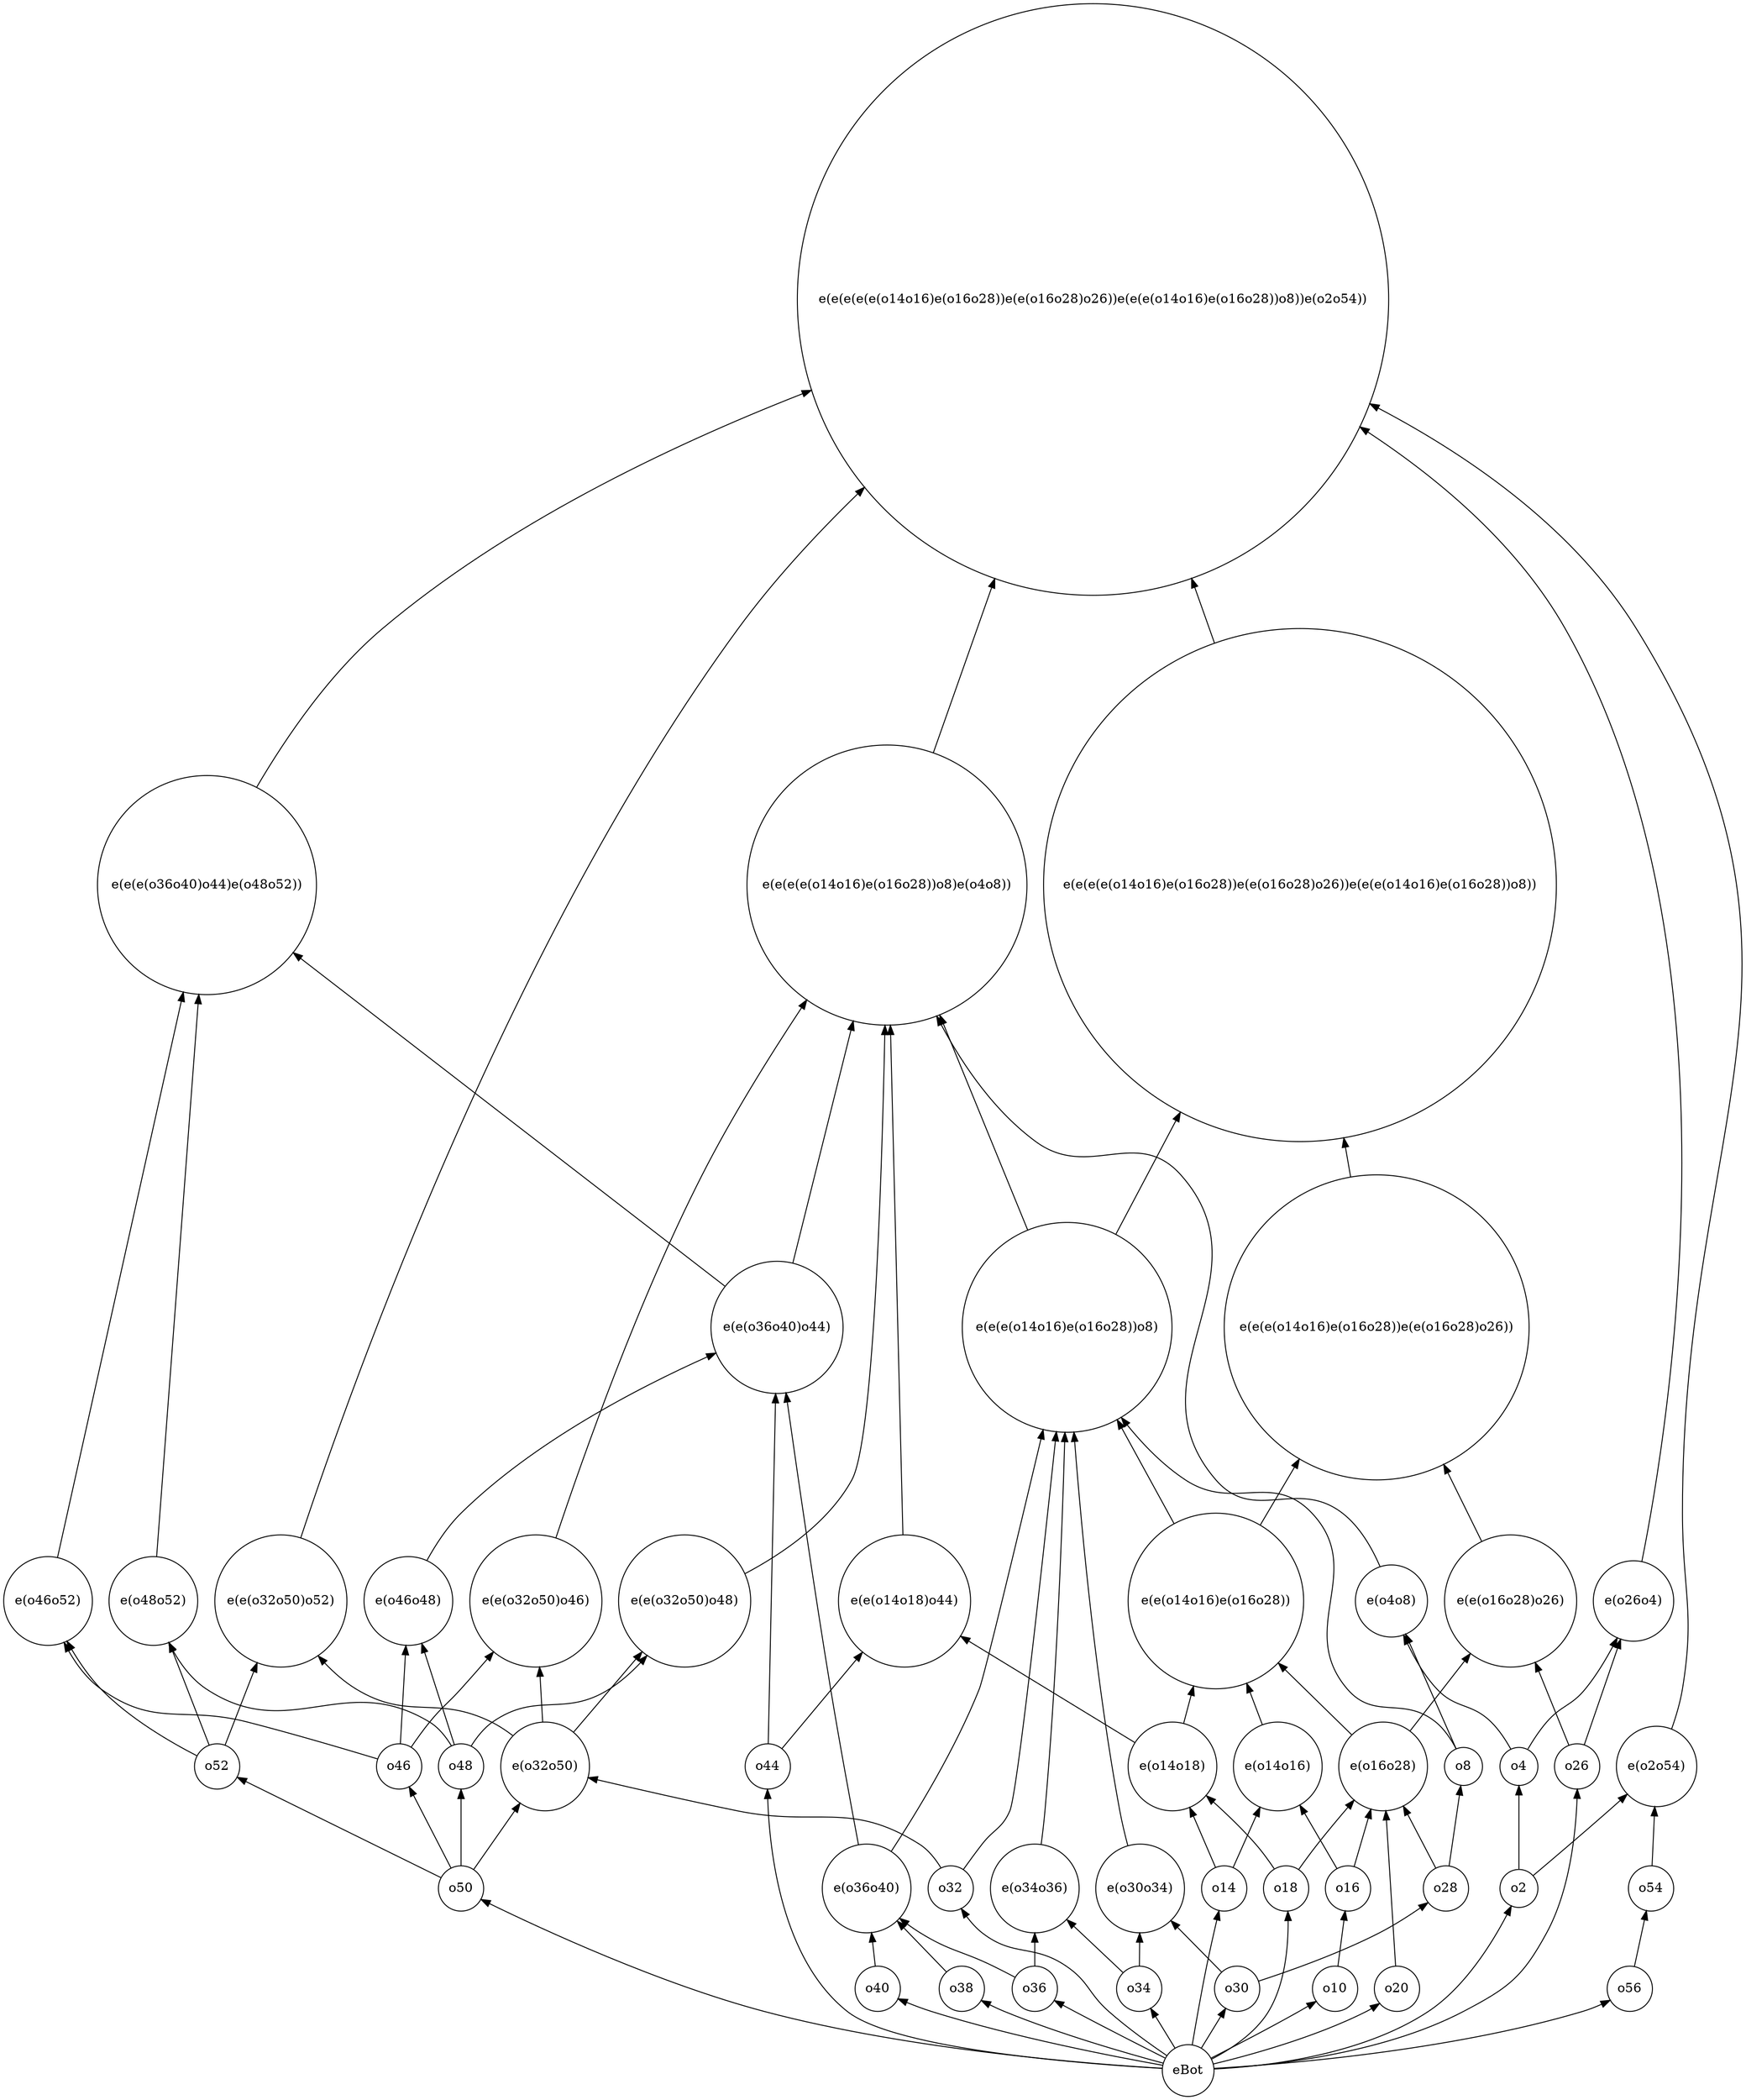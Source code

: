 strict digraph "priss2013-table01" {
	graph [bb="0,0,1888,2264.2",
		rankdir=BT
	];
	node [label="\N"];
	"e(o14o18)"	 [height=1.336,
		pos="625.93,357.58",
		shape=circle,
		width=1.336];
	"e(e(o14o16)e(o16o28))"	 [height=2.6359,
		pos="578.93,536.57",
		shape=circle,
		width=2.6359];
	"e(o14o18)" -> "e(e(o14o16)e(o16o28))"	 [pos="e,603.05,444.73 613.82,404.16 611.28,413.72 608.51,424.17 605.67,434.87"];
	"e(e(o14o18)o44)"	 [height=1.9859,
		pos="914.93,536.57",
		shape=circle,
		width=1.9859];
	"e(o14o18)" -> "e(e(o14o18)o44)"	 [pos="e,854.2,498.37 666.72,383.56 713.09,411.96 789.59,458.81 845.42,493"];
	"e(e(o16o28)o26)"	 [height=1.9859,
		pos="356.93,536.57",
		shape=circle,
		width=1.9859];
	"e(e(e(o14o16)e(o16o28))e(e(o16o28)o26))"	 [height=4.5857,
		pos="442.93,832.54",
		shape=circle,
		width=4.5857];
	"e(e(o16o28)o26)" -> "e(e(e(o14o16)e(o16o28))e(e(o16o28)o26))"	 [pos="e,396.78,673.79 376.76,605.38 381.99,623.24 387.86,643.32 393.9,663.95"];
	"e(o4o8)"	 [height=1.0832,
		pos="228.93,536.57",
		shape=circle,
		width=1.0832];
	"e(e(e(e(o14o16)e(o16o28))o8)e(o4o8))"	 [height=4.2066,
		pos="999.93,1311.2",
		shape=circle,
		width=4.2066];
	"e(o4o8)" -> "e(e(e(e(o14o16)e(o16o28))o8)e(o4o8))"	 [pos="e,950.63,1167.8 218.3,574.26 195.45,661.81 152.63,884.06 268.93,997.63 359.89,1086.5 731.84,966.67 839.93,1033.6 886.76,1062.6 921.33,\
1110.8 946.11,1158.8"];
	"e(o34o36)"	 [height=1.336,
		pos="778.93,225.39",
		shape=circle,
		width=1.336];
	"e(e(e(o14o16)e(o16o28))o8)"	 [height=3.1594,
		pos="739.93,832.54",
		shape=circle,
		width=3.1594];
	"e(o34o36)" -> "e(e(e(o14o16)e(o16o28))o8)"	 [pos="e,740.8,718.67 769.42,272.81 767.3,284.72 765.27,297.54 763.93,309.48 748.59,445.52 742.99,602.55 740.99,708.57"];
	o16	 [height=0.68605,
		pos="439.93,225.39",
		shape=circle,
		width=0.68605];
	"e(o16o28)"	 [height=1.336,
		pos="397.93,357.58",
		shape=circle,
		width=1.336];
	o16 -> "e(o16o28)"	 [pos="e,412.46,311.52 432.61,249.06 427.89,263.71 421.53,283.42 415.55,301.96"];
	"e(o14o16)"	 [height=1.336,
		pos="511.93,357.58",
		shape=circle,
		width=1.336];
	o16 -> "e(o14o16)"	 [pos="e,489.05,315.21 451.49,247.3 460.29,263.21 472.77,285.77 484.11,306.27"];
	"e(e(e(e(o14o16)e(o16o28))e(e(o16o28)o26))e(e(e(o14o16)e(o16o28))o8))"	 [height=7.709,
		pos="552.93,1311.2",
		shape=circle,
		width=7.709];
	"e(e(e(o14o16)e(o16o28))e(e(o16o28)o26))" -> "e(e(e(e(o14o16)e(o16o28))e(e(o16o28)o26))e(e(e(o14o16)e(o16o28))o8))"	 [pos="e,490.71,1040.6 479.86,993.57 482.64,1005.6 485.5,1018 488.38,1030.5"];
	o50	 [height=0.68605,
		pos="1392.9,225.39",
		shape=circle,
		width=0.68605];
	o48	 [height=0.68605,
		pos="1392.9,357.58",
		shape=circle,
		width=0.68605];
	o50 -> o48	 [pos="e,1392.9,332.85 1392.9,250.27 1392.9,270.54 1392.9,299.89 1392.9,322.61"];
	"e(o32o50)"	 [height=1.336,
		pos="1301.9,357.58",
		shape=circle,
		width=1.336];
	o50 -> "e(o32o50)"	 [pos="e,1329.1,317.71 1379.1,246.16 1367.4,262.86 1350.2,287.47 1335,309.22"];
	o52	 [height=0.68605,
		pos="1656.9,357.58",
		shape=circle,
		width=0.68605];
	o50 -> o52	 [pos="e,1635.1,345.82 1415,237.26 1462,260.44 1572.1,314.74 1626,341.34"];
	o46	 [height=0.68605,
		pos="1459.9,357.58",
		shape=circle,
		width=0.68605];
	o50 -> o46	 [pos="e,1449,335.38 1403.8,247.59 1414.8,268.97 1431.9,302.15 1444.3,326.29"];
	"e(o26o4)"	 [height=1.2096,
		pos="127.93,536.57",
		shape=circle,
		width=1.2096];
	"e(e(e(e(e(o14o16)e(o16o28))e(e(o16o28)o26))e(e(e(o14o16)e(o16o28))o8))e(o2o54))"	 [height=8.8825,
		pos="775.93,1944.4",
		shape=circle,
		width=8.8825];
	"e(o26o4)" -> "e(e(e(e(e(o14o16)e(o16o28))e(e(o16o28)o26))e(e(e(o14o16)e(o16o28))o8))e(o2o54))"	 [pos="e,488.75,1803.5 122.06,579.83 103.41,730.1 58.275,1247.8 265.93,1588.7 317.66,1673.6 398.3,1743.4 480.3,1797.9"];
	"e(e(e(e(o14o16)e(o16o28))o8)e(o4o8))" -> "e(e(e(e(e(o14o16)e(o16o28))e(e(o16o28)o26))e(e(e(o14o16)e(o16o28))o8))e(o2o54))"	 [pos="e,882.6,1642.8 949.52,1454.2 930.59,1507.6 908.25,1570.5 886.02,1633.2"];
	"e(o46o52)"	 [height=1.336,
		pos="1839.9,536.57",
		shape=circle,
		width=1.336];
	"e(e(e(o36o40)o44)e(o48o52))"	 [height=3.2858,
		pos="1607.9,1311.2",
		shape=circle,
		width=3.2858];
	"e(o46o52)" -> "e(e(e(o36o40)o44)e(o48o52))"	 [pos="e,1641.7,1197.7 1826.4,582.73 1791.4,699.22 1697.2,1013 1644.6,1188"];
	"e(o16o28)" -> "e(e(o16o28)o26)"	 [pos="e,372.87,466.74 387.26,404.62 383.56,420.6 379.29,439.02 375.15,456.89"];
	"e(o16o28)" -> "e(e(o14o16)e(o16o28))"	 [pos="e,511.29,469.43 431.97,391.87 452.29,411.74 478.93,437.79 503.94,462.24"];
	o14	 [height=0.68605,
		pos="573.93,225.39",
		shape=circle,
		width=0.68605];
	o14 -> "e(o14o18)"	 [pos="e,608.42,312.74 582.75,248.47 588.77,263.56 597.03,284.23 604.71,303.45"];
	o14 -> "e(o14o16)"	 [pos="e,532.22,313.97 563.69,247.88 556.32,263.35 546.07,284.88 536.63,304.71"];
	o8	 [height=0.55967,
		pos="311.93,357.58",
		shape=circle,
		width=0.55967];
	o8 -> "e(o4o8)"	 [pos="e,245.25,500.75 303.66,376.2 291.15,402.88 267.01,454.36 249.54,491.61"];
	o8 -> "e(e(e(o14o16)e(o16o28))o8)"	 [pos="e,683.27,733.46 319.54,376.73 324.42,386.45 331.59,397.98 340.93,405.67 376.1,434.64 407.4,406.96 436.93,441.67 492.66,507.2 415.66,\
569.11 474.93,631.46 519.78,678.65 562.75,631.35 616.93,667.46 639.75,682.67 659.97,703.59 677.1,725.39"];
	o40	 [height=0.68605,
		pos="958.93,116.59",
		shape=circle,
		width=0.68605];
	"e(o36o40)"	 [height=1.336,
		pos="960.93,225.39",
		shape=circle,
		width=1.336];
	o40 -> "e(o36o40)"	 [pos="e,960.04,177.11 959.37,141.29 959.51,148.97 959.68,157.85 959.85,166.89"];
	o38	 [height=0.68605,
		pos="890.93,116.59",
		shape=circle,
		width=0.68605];
	o38 -> "e(o36o40)"	 [pos="e,934.77,184.48 904.09,137.68 911.18,148.48 920.24,162.32 929.05,175.75"];
	o44	 [height=0.68605,
		pos="1058.9,357.58",
		shape=circle,
		width=0.68605];
	"e(e(o36o40)o44)"	 [height=1.9859,
		pos="1051.9,832.54",
		shape=circle,
		width=1.9859];
	o44 -> "e(e(o36o40)o44)"	 [pos="e,1053,760.85 1058.6,382.36 1057.6,449.11 1054.8,640.56 1053.1,750.77"];
	o44 -> "e(e(o14o18)o44)"	 [pos="e,959.75,480.48 1043.8,377.18 1025.5,399.7 993.67,438.78 966.25,472.49"];
	"e(o30o34)"	 [height=1.336,
		pos="664.93,225.39",
		shape=circle,
		width=1.336];
	"e(o30o34)" -> "e(e(e(o14o16)e(o16o28))o8)"	 [pos="e,731.07,719.06 675.79,272.37 678.38,284.4 680.96,297.39 682.93,309.48 705.02,445.49 720.89,602.85 730.19,708.96"];
	"e(e(o14o16)e(o16o28))" -> "e(e(e(o14o16)e(o16o28))e(e(o16o28)o26))"	 [pos="e,511.88,682.5 539.41,622.99 532.03,638.94 524.1,656.08 516.08,673.42"];
	"e(e(o14o16)e(o16o28))" -> "e(e(e(o14o16)e(o16o28))o8)"	 [pos="e,685.71,732.55 624.2,620.24 641.75,652.27 662.07,689.39 680.75,723.49"];
	o36	 [height=0.68605,
		pos="778.93,116.59",
		shape=circle,
		width=0.68605];
	o36 -> "e(o34o36)"	 [pos="e,778.93,177.11 778.93,141.29 778.93,148.97 778.93,157.85 778.93,166.89"];
	o36 -> "e(o36o40)"	 [pos="e,925.45,192.85 801.93,126.58 827.71,137.09 870.27,155.81 903.93,177.29 908.46,180.18 913.03,183.39 917.51,186.73"];
	"e(o48o52)"	 [height=1.336,
		pos="1725.9,536.57",
		shape=circle,
		width=1.336];
	o48 -> "e(o48o52)"	 [pos="e,1708.8,491.56 1403.2,380.45 1408.6,389.7 1416.2,399.69 1425.9,405.67 1518.4,462.85 1577.1,381.85 1667.9,441.67 1683,451.63 1694.9,\
467.02 1703.8,482.48"];
	"e(o46o48)"	 [height=1.336,
		pos="1449.9,536.57",
		shape=circle,
		width=1.336];
	o48 -> "e(o46o48)"	 [pos="e,1435.4,490.43 1400.3,381.35 1408.3,406.34 1421.5,447.33 1432.3,480.77"];
	"e(e(o32o50)o48)"	 [height=1.9859,
		pos="1150.9,536.57",
		shape=circle,
		width=1.9859];
	o48 -> "e(e(o32o50)o48)"	 [pos="e,1191.7,477.56 1381.8,379.89 1376.1,389.02 1368.3,399.08 1358.9,405.67 1310.9,439.32 1281.4,410.13 1231.9,441.67 1219.8,449.38 \
1208.5,459.44 1198.5,470.1"];
	o10	 [height=0.68605,
		pos="453.93,116.59",
		shape=circle,
		width=0.68605];
	o10 -> o16	 [pos="e,443.02,200.75 450.82,141.29 448.92,155.81 446.45,174.62 444.35,190.67"];
	o34	 [height=0.68605,
		pos="665.93,116.59",
		shape=circle,
		width=0.68605];
	o34 -> "e(o34o36)"	 [pos="e,744.1,191.47 683.58,134.28 697.7,147.63 718.1,166.9 736.41,184.2"];
	o34 -> "e(o30o34)"	 [pos="e,665.37,177.11 665.7,141.29 665.63,148.97 665.55,157.85 665.46,166.89"];
	"e(o14o16)" -> "e(e(o14o16)e(o16o28))"	 [pos="e,545.55,447.39 528.66,402.78 532.77,413.63 537.33,425.68 541.98,437.97"];
	o26	 [height=0.68605,
		pos="248.93,357.58",
		shape=circle,
		width=0.68605];
	o26 -> "e(e(o16o28)o26)"	 [pos="e,319.91,474.9 261.53,379.23 274.55,400.56 295.59,435.05 314.61,466.22"];
	o26 -> "e(o26o4)"	 [pos="e,146.82,497.26 235.26,378.72 229.27,387.23 222,397.13 214.93,405.67 200.9,422.63 193.99,423.96 180.93,441.67 170.25,456.16 160.11,\
473 151.62,488.39"];
	"e(e(e(o14o16)e(o16o28))o8)" -> "e(e(e(e(o14o16)e(o16o28))o8)e(o4o8))"	 [pos="e,927.8,1177.9 794.11,932.88 831.37,1001.2 881.39,1092.9 922.79,1168.8"];
	"e(e(e(o14o16)e(o16o28))o8)" -> "e(e(e(e(o14o16)e(o16o28))e(e(o16o28)o26))e(e(e(o14o16)e(o16o28))o8))"	 [pos="e,653.99,1052.6 698.66,938.73 686.31,970.19 672.18,1006.2 657.68,1043.2"];
	o2	 [height=0.55967,
		pos="185.93,225.39",
		shape=circle,
		width=0.55967];
	"e(o2o54)"	 [height=1.2096,
		pos="103.93,357.58",
		shape=circle,
		width=1.2096];
	o2 -> "e(o2o54)"	 [pos="e,126.77,320.31 175.54,242.88 164.68,260.12 147.16,287.94 132.16,311.75"];
	o4	 [height=0.55967,
		pos="185.93,357.58",
		shape=circle,
		width=0.55967];
	o2 -> o4	 [pos="e,185.93,337.29 185.93,245.6 185.93,267.13 185.93,302.31 185.93,327.28"];
	eBot	 [height=0.77632,
		pos="612.93,27.948",
		shape=circle,
		width=0.77632];
	eBot -> o50	 [pos="e,1371.1,213.7 640.85,30.646 711.43,35.427 902.32,51.383 1055.9,91.895 1172.5,122.65 1303.6,181.7 1362,209.38"];
	eBot -> o14	 [pos="e,579.96,201.2 608.91,55.829 605.38,78.648 599.88,112.22 593.93,141.29 590.54,157.83 586.22,176.07 582.45,191.25"];
	eBot -> o40	 [pos="e,939.96,100.35 640.75,30.753 696.68,35.191 825.84,49.548 924.93,91.895 927.02,92.791 929.12,93.828 931.19,94.958"];
	eBot -> o38	 [pos="e,870.61,102.43 640.34,33.778 685.29,42.233 776.94,61.736 849.93,91.895 853.86,93.52 857.88,95.456 861.78,97.512"];
	eBot -> o44	 [pos="e,1061,332.75 641.08,29.836 719.92,32.892 940.56,45.495 992.93,91.895 1059.4,150.76 1063.9,265.3 1061.6,322.44"];
	eBot -> o36	 [pos="e,757.24,104.28 637.42,41.732 666.89,57.114 716.38,82.944 748.33,99.622"];
	eBot -> o10	 [pos="e,474.43,102.8 588.32,41.282 563.89,53.662 525.49,73.486 492.93,91.895 489.7,93.718 486.35,95.665 483.04,97.631"];
	eBot -> o34	 [pos="e,653.31,94.972 627.13,52.167 633.57,62.688 641.24,75.242 648.07,86.394"];
	eBot -> o26	 [pos="e,250.16,332.83 584.65,29.015 533.58,30.496 424.6,40.026 352.93,91.895 277.43,146.53 256.73,264.49 251.06,322.69"];
	eBot -> o2	 [pos="e,188.86,205.1 584.94,30.406 508.66,34.889 299.2,50.746 245.93,91.895 213.21,117.16 197.8,164.29 190.94,194.99"];
	o30	 [height=0.68605,
		pos="559.93,116.59",
		shape=circle,
		width=0.68605];
	eBot -> o30	 [pos="e,572.54,94.972 598.72,52.167 592.29,62.688 584.61,75.242 577.79,86.394"];
	o32	 [height=0.68605,
		pos="869.93,225.39",
		shape=circle,
		width=0.68605];
	eBot -> o32	 [pos="e,865.97,200.79 641.08,30.553 683.42,34.403 763.77,47.482 812.93,91.895 841.68,117.87 856.5,160.86 863.72,190.8"];
	o56	 [height=0.68605,
		pos="127.93,116.59",
		shape=circle,
		width=0.68605];
	eBot -> o56	 [pos="e,150.49,106.25 585.1,31.231 517.35,37.201 338.72,55.397 193.93,91.895 182.63,94.743 170.55,98.773 159.86,102.7"];
	o20	 [height=0.68605,
		pos="386.93,116.59",
		shape=circle,
		width=0.68605];
	eBot -> o20	 [pos="e,405.84,100.51 585.68,35.02 547.33,44.182 475.89,63.538 419.93,91.895 418.13,92.804 416.33,93.804 414.54,94.864"];
	o18	 [height=0.68605,
		pos="506.93,225.39",
		shape=circle,
		width=0.68605];
	eBot -> o18	 [pos="e,504.98,200.53 587.56,40.284 567.41,50.695 540.29,68.119 525.93,91.895 507.92,121.7 504.48,162.01 504.73,190.31"];
	"e(o36o40)" -> "e(e(e(o14o16)e(o16o28))o8)"	 [pos="e,766.26,721.81 933.6,265.07 905.24,306.85 861.39,376.23 834.93,441.67 832.31,448.15 795.67,599.58 768.68,711.77"];
	"e(o36o40)" -> "e(e(o36o40)o44)"	 [pos="e,1041.9,761.43 968.44,272.98 975.44,316.57 986.08,383.5 994.93,441.67 1011.2,548.63 1029.1,672.22 1040.4,751.08"];
	"e(e(o32o50)o52)"	 [height=1.9859,
		pos="1587.9,536.57",
		shape=circle,
		width=1.9859];
	"e(e(o32o50)o52)" -> "e(e(e(e(e(o14o16)e(o16o28))e(e(o16o28)o26))e(e(e(o14o16)e(o16o28))o8))e(o2o54))"	 [pos="e,1025.2,1743.2 1571.2,606.24 1526.2,781.78 1390.1,1256.4 1159.9,1588.7 1123.9,1640.7 1078.9,1690.8 1032.7,1736"];
	"e(e(o36o40)o44)" -> "e(e(e(e(o14o16)e(o16o28))o8)e(o4o8))"	 [pos="e,1016.3,1160.2 1044.3,903.87 1037.2,968.44 1026.5,1066.5 1017.4,1150.1"];
	"e(e(o36o40)o44)" -> "e(e(e(o36o40)o44)e(o48o52))"	 [pos="e,1518.6,1233.5 1105.7,879.67 1199.3,959.91 1393.3,1126.2 1510.9,1227"];
	"e(o32o50)" -> "e(e(o32o50)o52)"	 [pos="e,1547.4,477.16 1336.7,391.38 1343.7,396.76 1351.2,401.82 1358.9,405.67 1419.4,436 1449.2,406.36 1506.9,441.67 1519.2,449.16 1530.5,\
459.1 1540.6,469.73"];
	"e(o32o50)" -> "e(e(o32o50)o48)"	 [pos="e,1197,481.56 1271,394.82 1251.6,417.56 1226.1,447.46 1203.6,473.86"];
	"e(e(o32o50)o46)"	 [height=1.9859,
		pos="1311.9,536.57",
		shape=circle,
		width=1.9859];
	"e(o32o50)" -> "e(e(o32o50)o46)"	 [pos="e,1307.9,465.03 1304.6,406.01 1305.5,421.02 1306.4,438.05 1307.4,454.72"];
	o52 -> "e(o46o52)"	 [pos="e,1819.4,493.05 1679.1,369.3 1706.1,383.17 1751.8,409.4 1782.9,441.67 1794.9,454.07 1805.5,469.4 1814.2,484.05"];
	o52 -> "e(e(o32o50)o52)"	 [pos="e,1613.7,469.55 1648.2,380.99 1640.4,400.97 1628.5,431.37 1617.4,459.95"];
	o52 -> "e(o48o52)"	 [pos="e,1708.7,491.3 1665.7,380.99 1675.5,406.14 1691.7,447.82 1704.9,481.56"];
	o54	 [height=0.68605,
		pos="113.93,225.39",
		shape=circle,
		width=0.68605];
	o54 -> "e(o2o54)"	 [pos="e,107.19,314.15 112.09,250.27 110.94,265.32 109.4,285.36 107.97,303.99"];
	"e(o2o54)" -> "e(e(e(e(e(o14o16)e(o16o28))e(e(o16o28)o26))e(e(e(o14o16)e(o16o28))o8))e(o2o54))"	 [pos="e,467.95,1857.3 87.128,398.01 82.166,411.59 77.403,427.06 74.926,441.67 60.832,524.84 73.473,547.12 74.926,631.46 82.261,1057.1 \
-117.66,1227.7 107.93,1588.7 186.84,1715 326.92,1799 458.5,1853.4"];
	o30 -> "e(o30o34)"	 [pos="e,631.56,190.45 576.8,134.75 589.57,147.74 607.66,166.14 624.13,182.9"];
	o28	 [height=0.68605,
		pos="333.93,225.39",
		shape=circle,
		width=0.68605];
	o30 -> o28	 [pos="e,353.42,210.03 536.57,124.94 505.82,135 450.43,154.43 405.93,177.29 390.81,185.05 374.92,195.22 361.91,204.11"];
	o32 -> "e(e(e(o14o16)e(o16o28))o8)"	 [pos="e,752.38,719.19 856.26,246.53 850.27,255.04 843,264.93 835.93,273.48 821.9,290.44 811.25,289.55 801.93,309.48 797.71,318.49 770.47,\
557.43 753.53,708.89"];
	o32 -> "e(o32o50)"	 [pos="e,1255.1,345.56 880.75,248.08 886.43,257.29 894.23,267.31 903.93,273.48 976.06,319.4 1009.2,292.08 1092.9,309.48 1144.7,320.24 1203.4,\
333.57 1245.4,343.29"];
	o4 -> "e(o4o8)"	 [pos="e,219.87,498.29 190.53,377.52 196.9,403.77 208.64,452.06 217.46,488.39"];
	o4 -> "e(o26o4)"	 [pos="e,141.28,494.8 179.94,376.85 171.66,402.12 156.39,448.71 144.53,484.9"];
	"e(e(o14o18)o44)" -> "e(e(e(e(o14o16)e(o16o28))o8)e(o4o8))"	 [pos="e,983.44,1160.3 922.66,607.83 936.07,729.71 963.96,983.2 982.3,1150"];
	o56 -> o54	 [pos="e,117.02,200.75 124.82,141.29 122.92,155.81 120.45,174.62 118.35,190.67"];
	"e(o48o52)" -> "e(e(e(o36o40)o44)e(o48o52))"	 [pos="e,1625.7,1194.1 1718.8,584.15 1701,700.88 1653.9,1009 1627.2,1184"];
	"e(e(e(o36o40)o44)e(o48o52))" -> "e(e(e(e(e(o14o16)e(o16o28))e(e(o16o28)o26))e(e(e(o14o16)e(o16o28))o8))e(o2o54))"	 [pos="e,1074.8,1829.6 1562.9,1420.6 1535.8,1476 1497,1541.5 1447.9,1588.7 1344.4,1688.3 1207.3,1767.3 1084,1825.3"];
	"e(o46o48)" -> "e(e(o36o40)o44)"	 [pos="e,1118,804.38 1429.3,580.44 1419.6,597.66 1406.9,616.85 1391.9,631.46 1313.9,707.84 1201.2,766.68 1127.3,800.21"];
	"e(e(o32o50)o48)" -> "e(e(e(e(o14o16)e(o16o28))o8)e(o4o8))"	 [pos="e,1069.1,1176 1155.7,607.94 1160.2,699.08 1162.3,862.29 1131.9,997.63 1119.1,1054.8 1096.3,1114.8 1073.2,1166.7"];
	o28 -> "e(o16o28)"	 [pos="e,376.98,313.97 344.49,247.88 352.13,263.42 362.78,285.08 372.56,304.98"];
	o28 -> o8	 [pos="e,315.17,337.41 329.94,249.96 326.27,271.7 320.81,304.02 316.86,327.38"];
	o20 -> "e(o16o28)"	 [pos="e,395.74,309.1 388.02,141.38 389.7,177.83 392.95,248.57 395.28,298.99"];
	"e(e(o32o50)o46)" -> "e(e(e(e(o14o16)e(o16o28))o8)e(o4o8))"	 [pos="e,1073.1,1178.5 1293,605.81 1266.9,696.7 1216.7,861.82 1159.9,997.63 1135.9,1055 1105.6,1116.4 1077.8,1169.4"];
	o18 -> "e(o14o18)"	 [pos="e,590.09,324.85 519.92,246.72 525.7,255.26 532.79,265.13 539.93,273.48 553.02,288.81 568.55,304.46 582.78,317.99"];
	o18 -> "e(o16o28)"	 [pos="e,431.14,322.29 493.67,246.51 487.86,255.02 480.8,264.92 473.93,273.48 462.78,287.38 449.94,301.91 438.03,314.86"];
	"e(e(e(e(o14o16)e(o16o28))e(e(o16o28)o26))e(e(e(o14o16)e(o16o28))o8))" -> "e(e(e(e(e(o14o16)e(o16o28))e(e(o16o28)o26))e(e(e(o14o16)e(o16o28))o8))e(o2o54))"	 [pos="e,669.69,1642.7 645.08,1573 652.09,1592.9 659.21,1613 666.32,1633.2"];
	o46 -> "e(o46o52)"	 [pos="e,1822.6,491.7 1483.3,365.81 1514.8,375.46 1572.9,392.82 1622.9,405.67 1693.5,423.8 1723.7,399.13 1782.9,441.67 1797.4,452.09 1808.9,\
467.45 1817.7,482.74"];
	o46 -> "e(o46o48)"	 [pos="e,1452.6,488.53 1458.6,382.45 1457.2,406.88 1455,445.77 1453.2,478.24"];
	o46 -> "e(e(o32o50)o46)"	 [pos="e,1357.8,481.58 1446.7,378.75 1440.9,387.27 1433.9,397.16 1426.9,405.67 1413,422.73 1407.7,425.34 1392.9,441.67 1383.6,451.96 1373.9,\
463.01 1364.5,473.79"];
}
